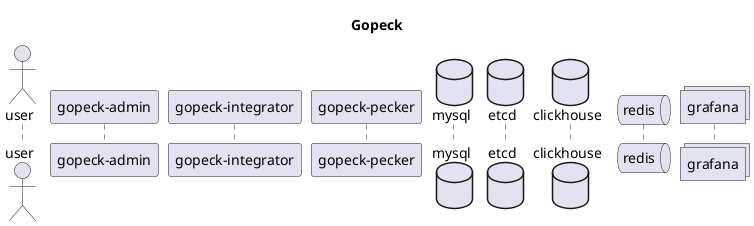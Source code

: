 @startuml
title: Gopeck

actor user
participant "gopeck-admin"
participant "gopeck-integrator"
participant "gopeck-pecker"
database mysql
database etcd
database clickhouse
queue redis
collections grafana

@enduml